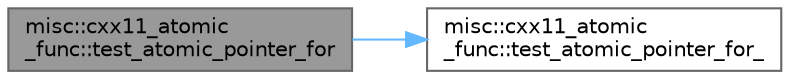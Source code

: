 digraph "misc::cxx11_atomic_func::test_atomic_pointer_for"
{
 // LATEX_PDF_SIZE
  bgcolor="transparent";
  edge [fontname=Helvetica,fontsize=10,labelfontname=Helvetica,labelfontsize=10];
  node [fontname=Helvetica,fontsize=10,shape=box,height=0.2,width=0.4];
  rankdir="LR";
  Node1 [id="Node000001",label="misc::cxx11_atomic\l_func::test_atomic_pointer_for",height=0.2,width=0.4,color="gray40", fillcolor="grey60", style="filled", fontcolor="black",tooltip=" "];
  Node1 -> Node2 [id="edge1_Node000001_Node000002",color="steelblue1",style="solid",tooltip=" "];
  Node2 [id="Node000002",label="misc::cxx11_atomic\l_func::test_atomic_pointer_for_",height=0.2,width=0.4,color="grey40", fillcolor="white", style="filled",URL="$classmisc_1_1cxx11__atomic__func.html#a65aca06bd2004a22e2f9826cd4c03cba",tooltip=" "];
}
